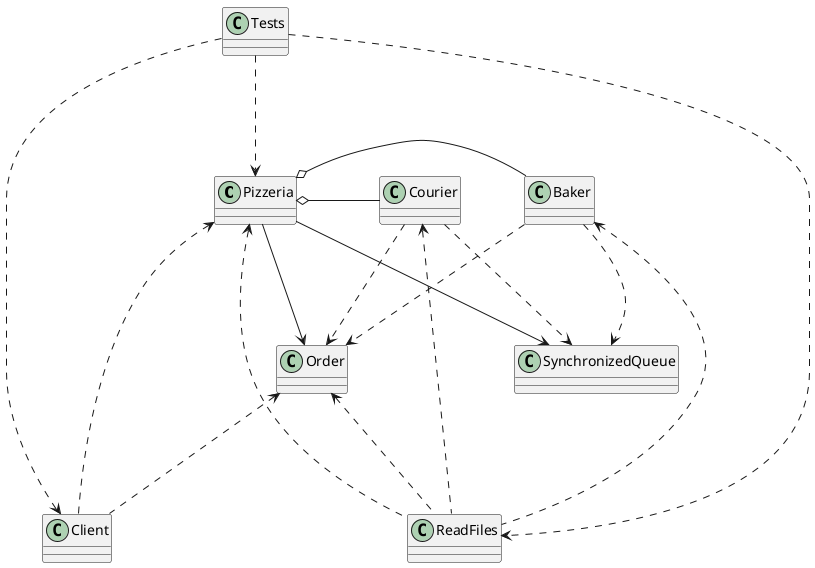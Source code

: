 @startuml
'https://plantuml.com/class-diagram

class Pizzeria {
}

class Baker {
}

class Courier {
}

class ReadFiles {
}

class Order {
}

class SynchronizedQueue {
}

class Client {
}

class Tests {
}

Pizzeria o- Baker
Pizzeria o- Courier
Pizzeria --> Order
Pizzeria --> SynchronizedQueue
Baker ...> SynchronizedQueue
Courier ...> SynchronizedQueue
Baker ...> Order
Courier ...> Order
Client ...> Pizzeria
Tests ...> ReadFiles
Tests ...> Pizzeria
Tests ...> Client
Order <... ReadFiles
Pizzeria <... ReadFiles
Baker <... ReadFiles
Courier <... ReadFiles
Order <... Client


@enduml